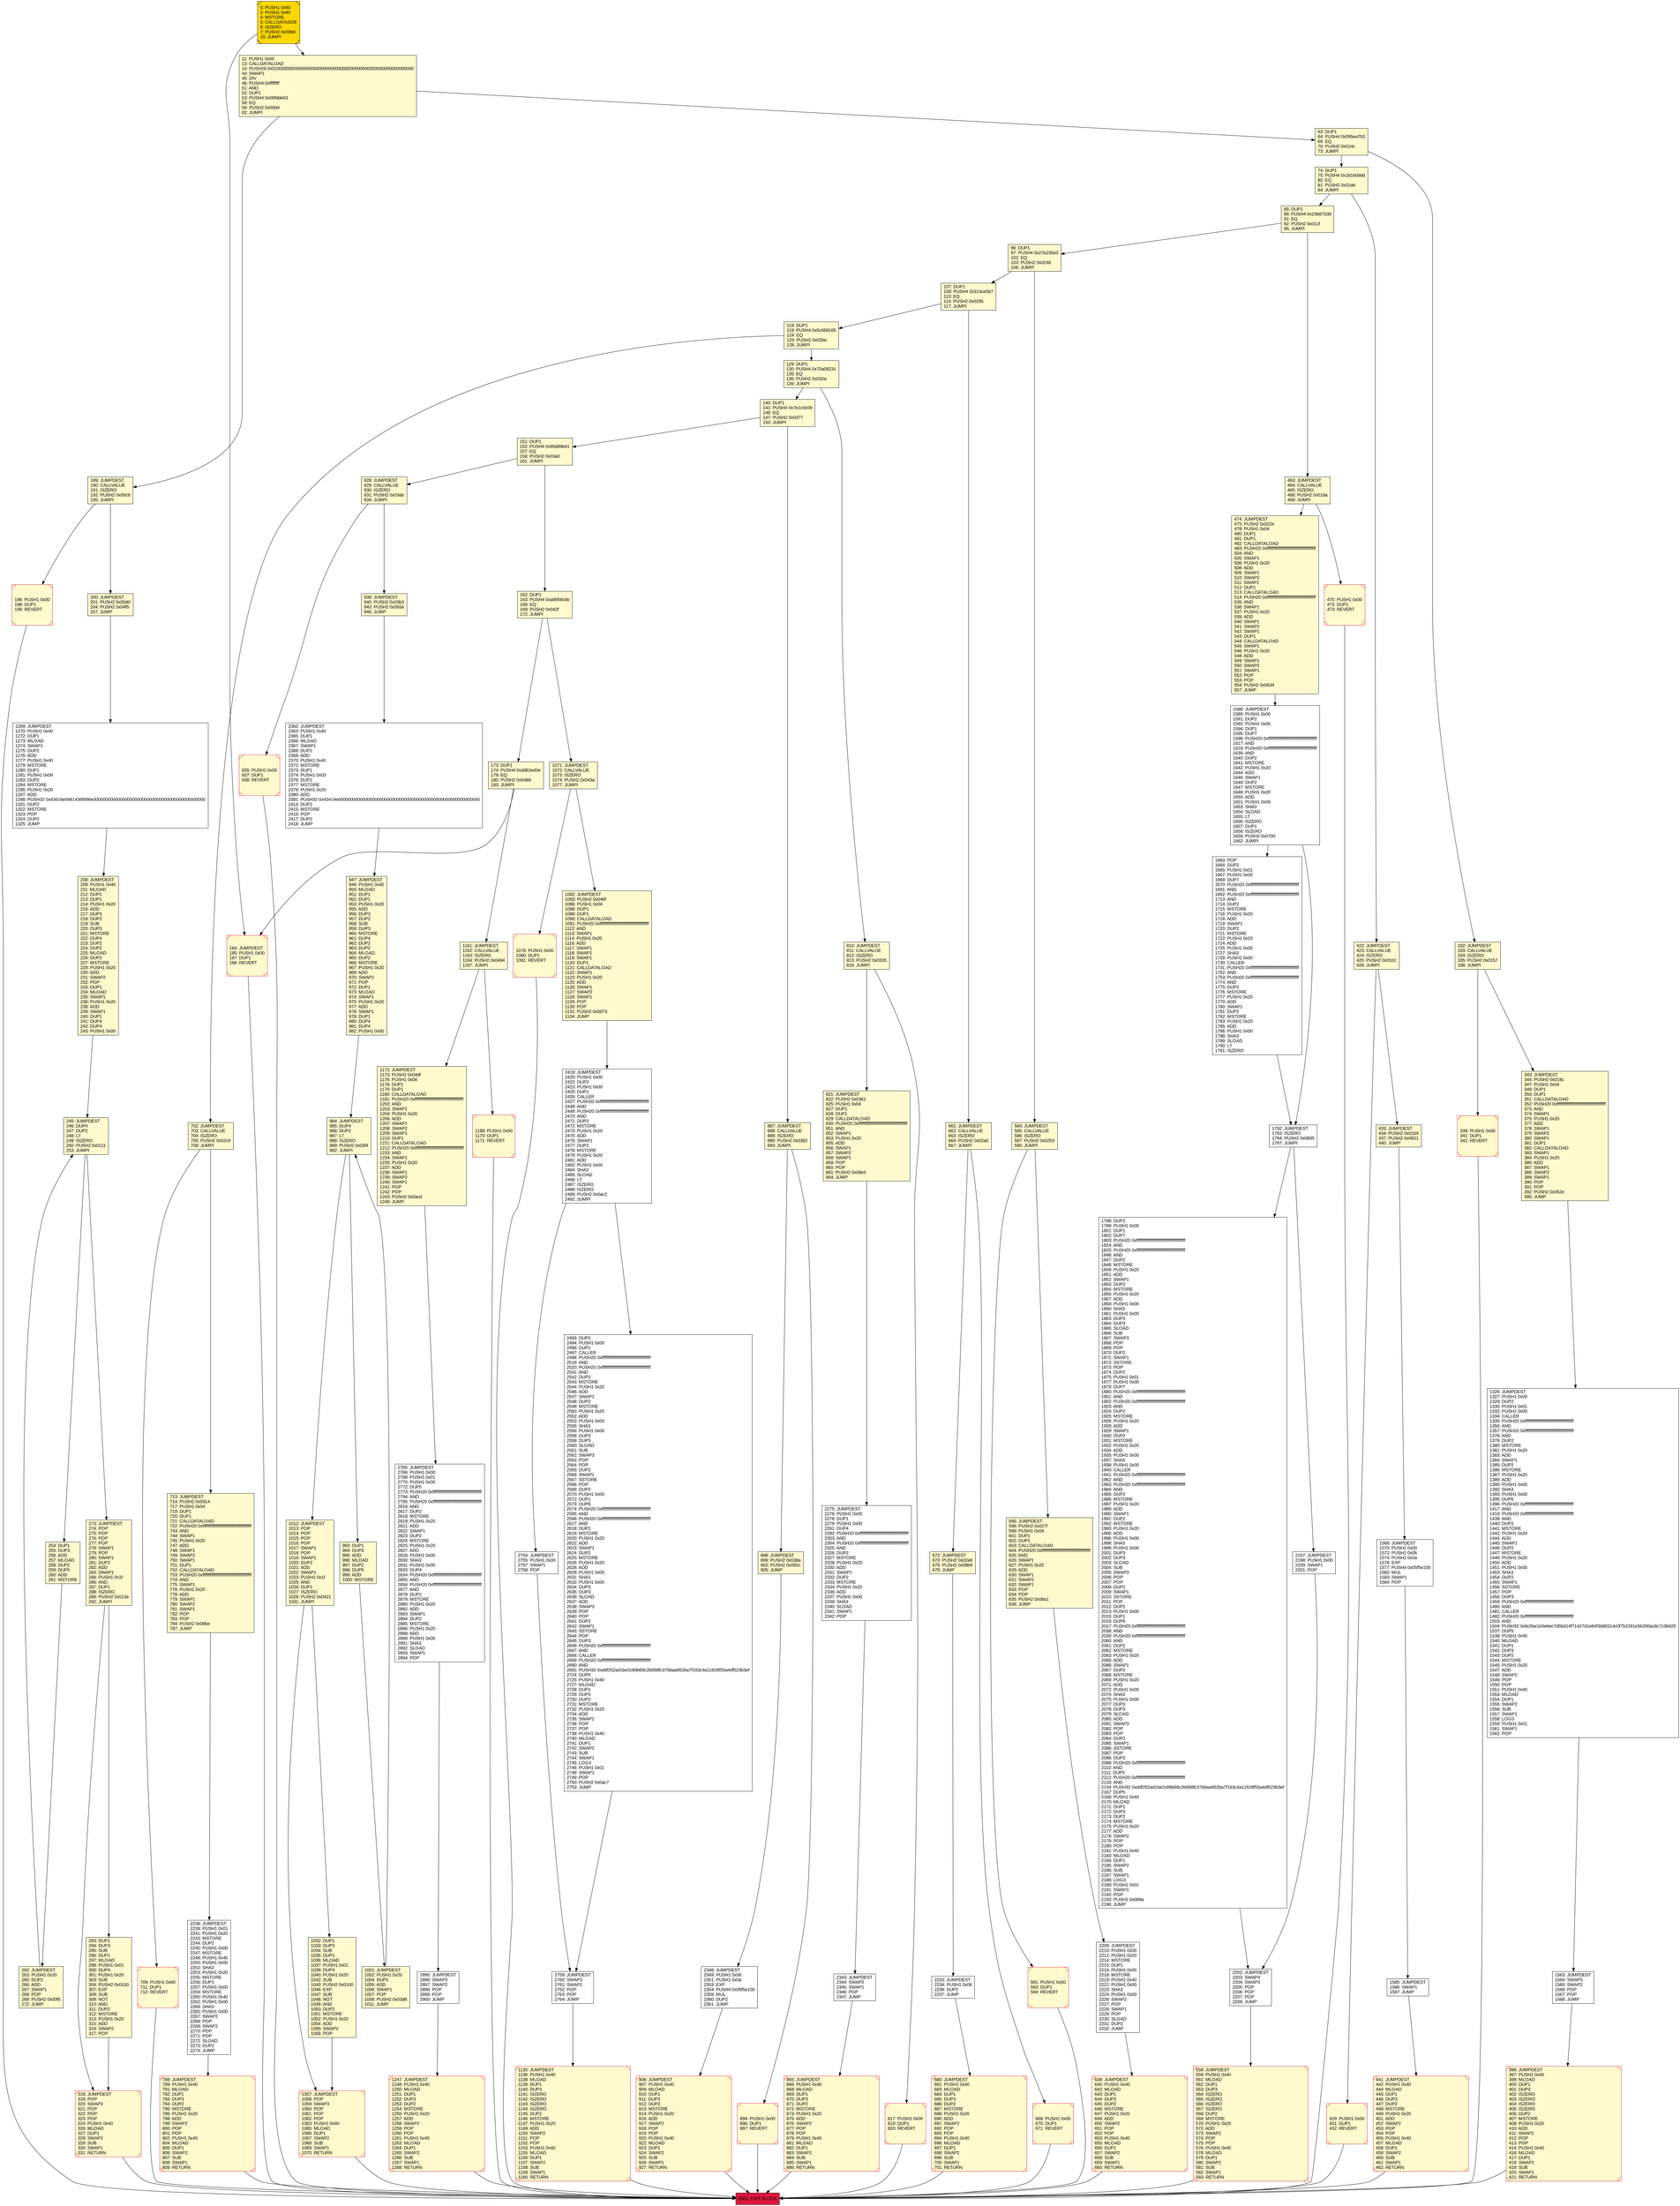 digraph G {
bgcolor=transparent rankdir=UD;
node [shape=box style=filled color=black fillcolor=white fontname=arial fontcolor=black];
140 [label="140: DUP1\l141: PUSH4 0x7e1c0c09\l146: EQ\l147: PUSH2 0x0377\l150: JUMPI\l" fillcolor=lemonchiffon ];
200 [label="200: JUMPDEST\l201: PUSH2 0x00d0\l204: PUSH2 0x04f5\l207: JUMP\l" fillcolor=lemonchiffon ];
947 [label="947: JUMPDEST\l948: PUSH1 0x40\l950: MLOAD\l951: DUP1\l952: DUP1\l953: PUSH1 0x20\l955: ADD\l956: DUP3\l957: DUP2\l958: SUB\l959: DUP3\l960: MSTORE\l961: DUP4\l962: DUP2\l963: DUP2\l964: MLOAD\l965: DUP2\l966: MSTORE\l967: PUSH1 0x20\l969: ADD\l970: SWAP2\l971: POP\l972: DUP1\l973: MLOAD\l974: SWAP1\l975: PUSH1 0x20\l977: ADD\l978: SWAP1\l979: DUP1\l980: DUP4\l981: DUP4\l982: PUSH1 0x00\l" fillcolor=lemonchiffon ];
1032 [label="1032: DUP1\l1033: DUP3\l1034: SUB\l1035: DUP1\l1036: MLOAD\l1037: PUSH1 0x01\l1039: DUP4\l1040: PUSH1 0x20\l1042: SUB\l1043: PUSH2 0x0100\l1046: EXP\l1047: SUB\l1048: NOT\l1049: AND\l1050: DUP2\l1051: MSTORE\l1052: PUSH1 0x20\l1054: ADD\l1055: SWAP2\l1056: POP\l" fillcolor=lemonchiffon ];
935 [label="935: PUSH1 0x00\l937: DUP1\l938: REVERT\l" fillcolor=lemonchiffon shape=Msquare color=crimson ];
441 [label="441: JUMPDEST\l442: PUSH1 0x40\l444: MLOAD\l445: DUP1\l446: DUP3\l447: DUP2\l448: MSTORE\l449: PUSH1 0x20\l451: ADD\l452: SWAP2\l453: POP\l454: POP\l455: PUSH1 0x40\l457: MLOAD\l458: DUP1\l459: SWAP2\l460: SUB\l461: SWAP1\l462: RETURN\l" fillcolor=lemonchiffon shape=Msquare color=crimson ];
429 [label="429: PUSH1 0x00\l431: DUP1\l432: REVERT\l" fillcolor=lemonchiffon shape=Msquare color=crimson ];
672 [label="672: JUMPDEST\l673: PUSH2 0x02a8\l676: PUSH2 0x08b9\l679: JUMP\l" fillcolor=lemonchiffon ];
1161 [label="1161: JUMPDEST\l1162: CALLVALUE\l1163: ISZERO\l1164: PUSH2 0x0494\l1167: JUMPI\l" fillcolor=lemonchiffon ];
558 [label="558: JUMPDEST\l559: PUSH1 0x40\l561: MLOAD\l562: DUP1\l563: DUP3\l564: ISZERO\l565: ISZERO\l566: ISZERO\l567: ISZERO\l568: DUP2\l569: MSTORE\l570: PUSH1 0x20\l572: ADD\l573: SWAP2\l574: POP\l575: POP\l576: PUSH1 0x40\l578: MLOAD\l579: DUP1\l580: SWAP2\l581: SUB\l582: SWAP1\l583: RETURN\l" fillcolor=lemonchiffon shape=Msquare color=crimson ];
63 [label="63: DUP1\l64: PUSH4 0x095ea7b3\l69: EQ\l70: PUSH2 0x014c\l73: JUMPI\l" fillcolor=lemonchiffon ];
273 [label="273: JUMPDEST\l274: POP\l275: POP\l276: POP\l277: POP\l278: SWAP1\l279: POP\l280: SWAP1\l281: DUP2\l282: ADD\l283: SWAP1\l284: PUSH1 0x1f\l286: AND\l287: DUP1\l288: ISZERO\l289: PUSH2 0x013e\l292: JUMPI\l" fillcolor=lemonchiffon ];
680 [label="680: JUMPDEST\l681: PUSH1 0x40\l683: MLOAD\l684: DUP1\l685: DUP3\l686: DUP2\l687: MSTORE\l688: PUSH1 0x20\l690: ADD\l691: SWAP2\l692: POP\l693: POP\l694: PUSH1 0x40\l696: MLOAD\l697: DUP1\l698: SWAP2\l699: SUB\l700: SWAP1\l701: RETURN\l" fillcolor=lemonchiffon shape=Msquare color=crimson ];
1563 [label="1563: JUMPDEST\l1564: SWAP3\l1565: SWAP2\l1566: POP\l1567: POP\l1568: JUMP\l" ];
821 [label="821: JUMPDEST\l822: PUSH2 0x0361\l825: PUSH1 0x04\l827: DUP1\l828: DUP1\l829: CALLDATALOAD\l830: PUSH20 0xffffffffffffffffffffffffffffffffffffffff\l851: AND\l852: SWAP1\l853: PUSH1 0x20\l855: ADD\l856: SWAP1\l857: SWAP2\l858: SWAP1\l859: POP\l860: POP\l861: PUSH2 0x08e3\l864: JUMP\l" fillcolor=lemonchiffon ];
928 [label="928: JUMPDEST\l929: CALLVALUE\l930: ISZERO\l931: PUSH2 0x03ab\l934: JUMPI\l" fillcolor=lemonchiffon ];
293 [label="293: DUP1\l294: DUP3\l295: SUB\l296: DUP1\l297: MLOAD\l298: PUSH1 0x01\l300: DUP4\l301: PUSH1 0x20\l303: SUB\l304: PUSH2 0x0100\l307: EXP\l308: SUB\l309: NOT\l310: AND\l311: DUP2\l312: MSTORE\l313: PUSH1 0x20\l315: ADD\l316: SWAP2\l317: POP\l" fillcolor=lemonchiffon ];
1569 [label="1569: JUMPDEST\l1570: PUSH1 0x00\l1572: PUSH1 0x06\l1574: PUSH1 0x0a\l1576: EXP\l1577: PUSH4 0x05f5e100\l1582: MUL\l1583: SWAP1\l1584: POP\l" ];
1168 [label="1168: PUSH1 0x00\l1170: DUP1\l1171: REVERT\l" fillcolor=lemonchiffon shape=Msquare color=crimson ];
11 [label="11: PUSH1 0x00\l13: CALLDATALOAD\l14: PUSH29 0x0100000000000000000000000000000000000000000000000000000000\l44: SWAP1\l45: DIV\l46: PUSH4 0xffffffff\l51: AND\l52: DUP1\l53: PUSH4 0x06fdde03\l58: EQ\l59: PUSH2 0x00bd\l62: JUMPI\l" fillcolor=lemonchiffon ];
906 [label="906: JUMPDEST\l907: PUSH1 0x40\l909: MLOAD\l910: DUP1\l911: DUP3\l912: DUP2\l913: MSTORE\l914: PUSH1 0x20\l916: ADD\l917: SWAP2\l918: POP\l919: POP\l920: PUSH1 0x40\l922: MLOAD\l923: DUP1\l924: SWAP2\l925: SUB\l926: SWAP1\l927: RETURN\l" fillcolor=lemonchiffon shape=Msquare color=crimson ];
668 [label="668: PUSH1 0x00\l670: DUP1\l671: REVERT\l" fillcolor=lemonchiffon shape=Msquare color=crimson ];
2419 [label="2419: JUMPDEST\l2420: PUSH1 0x00\l2422: DUP2\l2423: PUSH1 0x00\l2425: DUP1\l2426: CALLER\l2427: PUSH20 0xffffffffffffffffffffffffffffffffffffffff\l2448: AND\l2449: PUSH20 0xffffffffffffffffffffffffffffffffffffffff\l2470: AND\l2471: DUP2\l2472: MSTORE\l2473: PUSH1 0x20\l2475: ADD\l2476: SWAP1\l2477: DUP2\l2478: MSTORE\l2479: PUSH1 0x20\l2481: ADD\l2482: PUSH1 0x00\l2484: SHA3\l2485: SLOAD\l2486: LT\l2487: ISZERO\l2488: ISZERO\l2489: PUSH2 0x0ac2\l2492: JUMPI\l" ];
151 [label="151: DUP1\l152: PUSH4 0x95d89b41\l157: EQ\l158: PUSH2 0x03a0\l161: JUMPI\l" fillcolor=lemonchiffon ];
2343 [label="2343: JUMPDEST\l2344: SWAP2\l2345: SWAP1\l2346: POP\l2347: JUMP\l" ];
1135 [label="1135: JUMPDEST\l1136: PUSH1 0x40\l1138: MLOAD\l1139: DUP1\l1140: DUP3\l1141: ISZERO\l1142: ISZERO\l1143: ISZERO\l1144: ISZERO\l1145: DUP2\l1146: MSTORE\l1147: PUSH1 0x20\l1149: ADD\l1150: SWAP2\l1151: POP\l1152: POP\l1153: PUSH1 0x40\l1155: MLOAD\l1156: DUP1\l1157: SWAP2\l1158: SUB\l1159: SWAP1\l1160: RETURN\l" fillcolor=lemonchiffon shape=Msquare color=crimson ];
702 [label="702: JUMPDEST\l703: CALLVALUE\l704: ISZERO\l705: PUSH2 0x02c9\l708: JUMPI\l" fillcolor=lemonchiffon ];
2901 [label="2901: EXIT BLOCK\l" fillcolor=crimson ];
262 [label="262: JUMPDEST\l263: PUSH1 0x20\l265: DUP2\l266: ADD\l267: SWAP1\l268: POP\l269: PUSH2 0x00f5\l272: JUMP\l" fillcolor=lemonchiffon ];
887 [label="887: JUMPDEST\l888: CALLVALUE\l889: ISZERO\l890: PUSH2 0x0382\l893: JUMPI\l" fillcolor=lemonchiffon ];
208 [label="208: JUMPDEST\l209: PUSH1 0x40\l211: MLOAD\l212: DUP1\l213: DUP1\l214: PUSH1 0x20\l216: ADD\l217: DUP3\l218: DUP2\l219: SUB\l220: DUP3\l221: MSTORE\l222: DUP4\l223: DUP2\l224: DUP2\l225: MLOAD\l226: DUP2\l227: MSTORE\l228: PUSH1 0x20\l230: ADD\l231: SWAP2\l232: POP\l233: DUP1\l234: MLOAD\l235: SWAP1\l236: PUSH1 0x20\l238: ADD\l239: SWAP1\l240: DUP1\l241: DUP4\l242: DUP4\l243: PUSH1 0x00\l" fillcolor=lemonchiffon ];
474 [label="474: JUMPDEST\l475: PUSH2 0x022e\l478: PUSH1 0x04\l480: DUP1\l481: DUP1\l482: CALLDATALOAD\l483: PUSH20 0xffffffffffffffffffffffffffffffffffffffff\l504: AND\l505: SWAP1\l506: PUSH1 0x20\l508: ADD\l509: SWAP1\l510: SWAP2\l511: SWAP1\l512: DUP1\l513: CALLDATALOAD\l514: PUSH20 0xffffffffffffffffffffffffffffffffffffffff\l535: AND\l536: SWAP1\l537: PUSH1 0x20\l539: ADD\l540: SWAP1\l541: SWAP2\l542: SWAP1\l543: DUP1\l544: CALLDATALOAD\l545: SWAP1\l546: PUSH1 0x20\l548: ADD\l549: SWAP1\l550: SWAP2\l551: SWAP1\l552: POP\l553: POP\l554: PUSH2 0x0634\l557: JUMP\l" fillcolor=lemonchiffon ];
993 [label="993: DUP1\l994: DUP3\l995: ADD\l996: MLOAD\l997: DUP2\l998: DUP5\l999: ADD\l1000: MSTORE\l" fillcolor=lemonchiffon ];
709 [label="709: PUSH1 0x00\l711: DUP1\l712: REVERT\l" fillcolor=lemonchiffon shape=Msquare color=crimson ];
196 [label="196: PUSH1 0x00\l198: DUP1\l199: REVERT\l" fillcolor=lemonchiffon shape=Msquare color=crimson ];
245 [label="245: JUMPDEST\l246: DUP4\l247: DUP2\l248: LT\l249: ISZERO\l250: PUSH2 0x0111\l253: JUMPI\l" fillcolor=lemonchiffon ];
118 [label="118: DUP1\l119: PUSH4 0x5c658165\l124: EQ\l125: PUSH2 0x02be\l128: JUMPI\l" fillcolor=lemonchiffon ];
189 [label="189: JUMPDEST\l190: CALLVALUE\l191: ISZERO\l192: PUSH2 0x00c8\l195: JUMPI\l" fillcolor=lemonchiffon ];
1247 [label="1247: JUMPDEST\l1248: PUSH1 0x40\l1250: MLOAD\l1251: DUP1\l1252: DUP3\l1253: DUP2\l1254: MSTORE\l1255: PUSH1 0x20\l1257: ADD\l1258: SWAP2\l1259: POP\l1260: POP\l1261: PUSH1 0x40\l1263: MLOAD\l1264: DUP1\l1265: SWAP2\l1266: SUB\l1267: SWAP1\l1268: RETURN\l" fillcolor=lemonchiffon shape=Msquare color=crimson ];
1082 [label="1082: JUMPDEST\l1083: PUSH2 0x046f\l1086: PUSH1 0x04\l1088: DUP1\l1089: DUP1\l1090: CALLDATALOAD\l1091: PUSH20 0xffffffffffffffffffffffffffffffffffffffff\l1112: AND\l1113: SWAP1\l1114: PUSH1 0x20\l1116: ADD\l1117: SWAP1\l1118: SWAP2\l1119: SWAP1\l1120: DUP1\l1121: CALLDATALOAD\l1122: SWAP1\l1123: PUSH1 0x20\l1125: ADD\l1126: SWAP1\l1127: SWAP2\l1128: SWAP1\l1129: POP\l1130: POP\l1131: PUSH2 0x0973\l1134: JUMP\l" fillcolor=lemonchiffon ];
332 [label="332: JUMPDEST\l333: CALLVALUE\l334: ISZERO\l335: PUSH2 0x0157\l338: JUMPI\l" fillcolor=lemonchiffon ];
433 [label="433: JUMPDEST\l434: PUSH2 0x01b9\l437: PUSH2 0x0621\l440: JUMP\l" fillcolor=lemonchiffon ];
470 [label="470: PUSH1 0x00\l472: DUP1\l473: REVERT\l" fillcolor=lemonchiffon shape=Msquare color=crimson ];
2895 [label="2895: JUMPDEST\l2896: SWAP3\l2897: SWAP2\l2898: POP\l2899: POP\l2900: JUMP\l" ];
74 [label="74: DUP1\l75: PUSH4 0x18160ddd\l80: EQ\l81: PUSH2 0x01a6\l84: JUMPI\l" fillcolor=lemonchiffon ];
2209 [label="2209: JUMPDEST\l2210: PUSH1 0x00\l2212: PUSH1 0x20\l2214: MSTORE\l2215: DUP1\l2216: PUSH1 0x00\l2218: MSTORE\l2219: PUSH1 0x40\l2221: PUSH1 0x00\l2223: SHA3\l2224: PUSH1 0x00\l2226: SWAP2\l2227: POP\l2228: SWAP1\l2229: POP\l2230: SLOAD\l2231: DUP2\l2232: JUMP\l" ];
254 [label="254: DUP1\l255: DUP3\l256: ADD\l257: MLOAD\l258: DUP2\l259: DUP5\l260: ADD\l261: MSTORE\l" fillcolor=lemonchiffon ];
1071 [label="1071: JUMPDEST\l1072: CALLVALUE\l1073: ISZERO\l1074: PUSH2 0x043a\l1077: JUMPI\l" fillcolor=lemonchiffon ];
1798 [label="1798: DUP2\l1799: PUSH1 0x00\l1801: DUP1\l1802: DUP7\l1803: PUSH20 0xffffffffffffffffffffffffffffffffffffffff\l1824: AND\l1825: PUSH20 0xffffffffffffffffffffffffffffffffffffffff\l1846: AND\l1847: DUP2\l1848: MSTORE\l1849: PUSH1 0x20\l1851: ADD\l1852: SWAP1\l1853: DUP2\l1854: MSTORE\l1855: PUSH1 0x20\l1857: ADD\l1858: PUSH1 0x00\l1860: SHA3\l1861: PUSH1 0x00\l1863: DUP3\l1864: DUP3\l1865: SLOAD\l1866: SUB\l1867: SWAP3\l1868: POP\l1869: POP\l1870: DUP2\l1871: SWAP1\l1872: SSTORE\l1873: POP\l1874: DUP2\l1875: PUSH1 0x01\l1877: PUSH1 0x00\l1879: DUP7\l1880: PUSH20 0xffffffffffffffffffffffffffffffffffffffff\l1901: AND\l1902: PUSH20 0xffffffffffffffffffffffffffffffffffffffff\l1923: AND\l1924: DUP2\l1925: MSTORE\l1926: PUSH1 0x20\l1928: ADD\l1929: SWAP1\l1930: DUP2\l1931: MSTORE\l1932: PUSH1 0x20\l1934: ADD\l1935: PUSH1 0x00\l1937: SHA3\l1938: PUSH1 0x00\l1940: CALLER\l1941: PUSH20 0xffffffffffffffffffffffffffffffffffffffff\l1962: AND\l1963: PUSH20 0xffffffffffffffffffffffffffffffffffffffff\l1984: AND\l1985: DUP2\l1986: MSTORE\l1987: PUSH1 0x20\l1989: ADD\l1990: SWAP1\l1991: DUP2\l1992: MSTORE\l1993: PUSH1 0x20\l1995: ADD\l1996: PUSH1 0x00\l1998: SHA3\l1999: PUSH1 0x00\l2001: DUP3\l2002: DUP3\l2003: SLOAD\l2004: SUB\l2005: SWAP3\l2006: POP\l2007: POP\l2008: DUP2\l2009: SWAP1\l2010: SSTORE\l2011: POP\l2012: DUP2\l2013: PUSH1 0x00\l2015: DUP1\l2016: DUP6\l2017: PUSH20 0xffffffffffffffffffffffffffffffffffffffff\l2038: AND\l2039: PUSH20 0xffffffffffffffffffffffffffffffffffffffff\l2060: AND\l2061: DUP2\l2062: MSTORE\l2063: PUSH1 0x20\l2065: ADD\l2066: SWAP1\l2067: DUP2\l2068: MSTORE\l2069: PUSH1 0x20\l2071: ADD\l2072: PUSH1 0x00\l2074: SHA3\l2075: PUSH1 0x00\l2077: DUP3\l2078: DUP3\l2079: SLOAD\l2080: ADD\l2081: SWAP3\l2082: POP\l2083: POP\l2084: DUP2\l2085: SWAP1\l2086: SSTORE\l2087: POP\l2088: DUP3\l2089: PUSH20 0xffffffffffffffffffffffffffffffffffffffff\l2110: AND\l2111: DUP5\l2112: PUSH20 0xffffffffffffffffffffffffffffffffffffffff\l2133: AND\l2134: PUSH32 0xddf252ad1be2c89b69c2b068fc378daa952ba7f163c4a11628f55a4df523b3ef\l2167: DUP5\l2168: PUSH1 0x40\l2170: MLOAD\l2171: DUP1\l2172: DUP3\l2173: DUP2\l2174: MSTORE\l2175: PUSH1 0x20\l2177: ADD\l2178: SWAP2\l2179: POP\l2180: POP\l2181: PUSH1 0x40\l2183: MLOAD\l2184: DUP1\l2185: SWAP2\l2186: SUB\l2187: SWAP1\l2188: LOG3\l2189: PUSH1 0x01\l2191: SWAP1\l2192: POP\l2193: PUSH2 0x089a\l2196: JUMP\l" ];
2754 [label="2754: JUMPDEST\l2755: PUSH1 0x00\l2757: SWAP1\l2758: POP\l" ];
1585 [label="1585: JUMPDEST\l1586: SWAP1\l1587: JUMP\l" ];
939 [label="939: JUMPDEST\l940: PUSH2 0x03b3\l943: PUSH2 0x093a\l946: JUMP\l" fillcolor=lemonchiffon ];
1269 [label="1269: JUMPDEST\l1270: PUSH1 0x40\l1272: DUP1\l1273: MLOAD\l1274: SWAP1\l1275: DUP2\l1276: ADD\l1277: PUSH1 0x40\l1279: MSTORE\l1280: DUP1\l1281: PUSH1 0x09\l1283: DUP2\l1284: MSTORE\l1285: PUSH1 0x20\l1287: ADD\l1288: PUSH32 0x43616e5961436f696e0000000000000000000000000000000000000000000000\l1321: DUP2\l1322: MSTORE\l1323: POP\l1324: DUP2\l1325: JUMP\l" ];
1326 [label="1326: JUMPDEST\l1327: PUSH1 0x00\l1329: DUP2\l1330: PUSH1 0x01\l1332: PUSH1 0x00\l1334: CALLER\l1335: PUSH20 0xffffffffffffffffffffffffffffffffffffffff\l1356: AND\l1357: PUSH20 0xffffffffffffffffffffffffffffffffffffffff\l1378: AND\l1379: DUP2\l1380: MSTORE\l1381: PUSH1 0x20\l1383: ADD\l1384: SWAP1\l1385: DUP2\l1386: MSTORE\l1387: PUSH1 0x20\l1389: ADD\l1390: PUSH1 0x00\l1392: SHA3\l1393: PUSH1 0x00\l1395: DUP6\l1396: PUSH20 0xffffffffffffffffffffffffffffffffffffffff\l1417: AND\l1418: PUSH20 0xffffffffffffffffffffffffffffffffffffffff\l1439: AND\l1440: DUP2\l1441: MSTORE\l1442: PUSH1 0x20\l1444: ADD\l1445: SWAP1\l1446: DUP2\l1447: MSTORE\l1448: PUSH1 0x20\l1450: ADD\l1451: PUSH1 0x00\l1453: SHA3\l1454: DUP2\l1455: SWAP1\l1456: SSTORE\l1457: POP\l1458: DUP3\l1459: PUSH20 0xffffffffffffffffffffffffffffffffffffffff\l1480: AND\l1481: CALLER\l1482: PUSH20 0xffffffffffffffffffffffffffffffffffffffff\l1503: AND\l1504: PUSH32 0x8c5be1e5ebec7d5bd14f71427d1e84f3dd0314c0f7b2291e5b200ac8c7c3b925\l1537: DUP5\l1538: PUSH1 0x40\l1540: MLOAD\l1541: DUP1\l1542: DUP3\l1543: DUP2\l1544: MSTORE\l1545: PUSH1 0x20\l1547: ADD\l1548: SWAP2\l1549: POP\l1550: POP\l1551: PUSH1 0x40\l1553: MLOAD\l1554: DUP1\l1555: SWAP2\l1556: SUB\l1557: SWAP1\l1558: LOG3\l1559: PUSH1 0x01\l1561: SWAP1\l1562: POP\l" ];
2202 [label="2202: JUMPDEST\l2203: SWAP4\l2204: SWAP3\l2205: POP\l2206: POP\l2207: POP\l2208: JUMP\l" ];
2238 [label="2238: JUMPDEST\l2239: PUSH1 0x01\l2241: PUSH1 0x20\l2243: MSTORE\l2244: DUP2\l2245: PUSH1 0x00\l2247: MSTORE\l2248: PUSH1 0x40\l2250: PUSH1 0x00\l2252: SHA3\l2253: PUSH1 0x20\l2255: MSTORE\l2256: DUP1\l2257: PUSH1 0x00\l2259: MSTORE\l2260: PUSH1 0x40\l2262: PUSH1 0x00\l2264: SHA3\l2265: PUSH1 0x00\l2267: SWAP2\l2268: POP\l2269: SWAP2\l2270: POP\l2271: POP\l2272: SLOAD\l2273: DUP2\l2274: JUMP\l" ];
817 [label="817: PUSH1 0x00\l819: DUP1\l820: REVERT\l" fillcolor=lemonchiffon shape=Msquare color=crimson ];
2493 [label="2493: DUP2\l2494: PUSH1 0x00\l2496: DUP1\l2497: CALLER\l2498: PUSH20 0xffffffffffffffffffffffffffffffffffffffff\l2519: AND\l2520: PUSH20 0xffffffffffffffffffffffffffffffffffffffff\l2541: AND\l2542: DUP2\l2543: MSTORE\l2544: PUSH1 0x20\l2546: ADD\l2547: SWAP1\l2548: DUP2\l2549: MSTORE\l2550: PUSH1 0x20\l2552: ADD\l2553: PUSH1 0x00\l2555: SHA3\l2556: PUSH1 0x00\l2558: DUP3\l2559: DUP3\l2560: SLOAD\l2561: SUB\l2562: SWAP3\l2563: POP\l2564: POP\l2565: DUP2\l2566: SWAP1\l2567: SSTORE\l2568: POP\l2569: DUP2\l2570: PUSH1 0x00\l2572: DUP1\l2573: DUP6\l2574: PUSH20 0xffffffffffffffffffffffffffffffffffffffff\l2595: AND\l2596: PUSH20 0xffffffffffffffffffffffffffffffffffffffff\l2617: AND\l2618: DUP2\l2619: MSTORE\l2620: PUSH1 0x20\l2622: ADD\l2623: SWAP1\l2624: DUP2\l2625: MSTORE\l2626: PUSH1 0x20\l2628: ADD\l2629: PUSH1 0x00\l2631: SHA3\l2632: PUSH1 0x00\l2634: DUP3\l2635: DUP3\l2636: SLOAD\l2637: ADD\l2638: SWAP3\l2639: POP\l2640: POP\l2641: DUP2\l2642: SWAP1\l2643: SSTORE\l2644: POP\l2645: DUP3\l2646: PUSH20 0xffffffffffffffffffffffffffffffffffffffff\l2667: AND\l2668: CALLER\l2669: PUSH20 0xffffffffffffffffffffffffffffffffffffffff\l2690: AND\l2691: PUSH32 0xddf252ad1be2c89b69c2b068fc378daa952ba7f163c4a11628f55a4df523b3ef\l2724: DUP5\l2725: PUSH1 0x40\l2727: MLOAD\l2728: DUP1\l2729: DUP3\l2730: DUP2\l2731: MSTORE\l2732: PUSH1 0x20\l2734: ADD\l2735: SWAP2\l2736: POP\l2737: POP\l2738: PUSH1 0x40\l2740: MLOAD\l2741: DUP1\l2742: SWAP2\l2743: SUB\l2744: SWAP1\l2745: LOG3\l2746: PUSH1 0x01\l2748: SWAP1\l2749: POP\l2750: PUSH2 0x0ac7\l2753: JUMP\l" ];
1078 [label="1078: PUSH1 0x00\l1080: DUP1\l1081: REVERT\l" fillcolor=lemonchiffon shape=Msquare color=crimson ];
2765 [label="2765: JUMPDEST\l2766: PUSH1 0x00\l2768: PUSH1 0x01\l2770: PUSH1 0x00\l2772: DUP5\l2773: PUSH20 0xffffffffffffffffffffffffffffffffffffffff\l2794: AND\l2795: PUSH20 0xffffffffffffffffffffffffffffffffffffffff\l2816: AND\l2817: DUP2\l2818: MSTORE\l2819: PUSH1 0x20\l2821: ADD\l2822: SWAP1\l2823: DUP2\l2824: MSTORE\l2825: PUSH1 0x20\l2827: ADD\l2828: PUSH1 0x00\l2830: SHA3\l2831: PUSH1 0x00\l2833: DUP4\l2834: PUSH20 0xffffffffffffffffffffffffffffffffffffffff\l2855: AND\l2856: PUSH20 0xffffffffffffffffffffffffffffffffffffffff\l2877: AND\l2878: DUP2\l2879: MSTORE\l2880: PUSH1 0x20\l2882: ADD\l2883: SWAP1\l2884: DUP2\l2885: MSTORE\l2886: PUSH1 0x20\l2888: ADD\l2889: PUSH1 0x00\l2891: SHA3\l2892: SLOAD\l2893: SWAP1\l2894: POP\l" ];
318 [label="318: JUMPDEST\l319: POP\l320: SWAP3\l321: POP\l322: POP\l323: POP\l324: PUSH1 0x40\l326: MLOAD\l327: DUP1\l328: SWAP2\l329: SUB\l330: SWAP1\l331: RETURN\l" fillcolor=lemonchiffon shape=Msquare color=crimson ];
1001 [label="1001: JUMPDEST\l1002: PUSH1 0x20\l1004: DUP2\l1005: ADD\l1006: SWAP1\l1007: POP\l1008: PUSH2 0x03d8\l1011: JUMP\l" fillcolor=lemonchiffon ];
422 [label="422: JUMPDEST\l423: CALLVALUE\l424: ISZERO\l425: PUSH2 0x01b1\l428: JUMPI\l" fillcolor=lemonchiffon ];
788 [label="788: JUMPDEST\l789: PUSH1 0x40\l791: MLOAD\l792: DUP1\l793: DUP3\l794: DUP2\l795: MSTORE\l796: PUSH1 0x20\l798: ADD\l799: SWAP2\l800: POP\l801: POP\l802: PUSH1 0x40\l804: MLOAD\l805: DUP1\l806: SWAP2\l807: SUB\l808: SWAP1\l809: RETURN\l" fillcolor=lemonchiffon shape=Msquare color=crimson ];
85 [label="85: DUP1\l86: PUSH4 0x23b872dd\l91: EQ\l92: PUSH2 0x01cf\l95: JUMPI\l" fillcolor=lemonchiffon ];
898 [label="898: JUMPDEST\l899: PUSH2 0x038a\l902: PUSH2 0x092c\l905: JUMP\l" fillcolor=lemonchiffon ];
396 [label="396: JUMPDEST\l397: PUSH1 0x40\l399: MLOAD\l400: DUP1\l401: DUP3\l402: ISZERO\l403: ISZERO\l404: ISZERO\l405: ISZERO\l406: DUP2\l407: MSTORE\l408: PUSH1 0x20\l410: ADD\l411: SWAP2\l412: POP\l413: POP\l414: PUSH1 0x40\l416: MLOAD\l417: DUP1\l418: SWAP2\l419: SUB\l420: SWAP1\l421: RETURN\l" fillcolor=lemonchiffon shape=Msquare color=crimson ];
162 [label="162: DUP1\l163: PUSH4 0xa9059cbb\l168: EQ\l169: PUSH2 0x042f\l172: JUMPI\l" fillcolor=lemonchiffon ];
96 [label="96: DUP1\l97: PUSH4 0x27e235e3\l102: EQ\l103: PUSH2 0x0248\l106: JUMPI\l" fillcolor=lemonchiffon ];
1057 [label="1057: JUMPDEST\l1058: POP\l1059: SWAP3\l1060: POP\l1061: POP\l1062: POP\l1063: PUSH1 0x40\l1065: MLOAD\l1066: DUP1\l1067: SWAP2\l1068: SUB\l1069: SWAP1\l1070: RETURN\l" fillcolor=lemonchiffon shape=Msquare color=crimson ];
810 [label="810: JUMPDEST\l811: CALLVALUE\l812: ISZERO\l813: PUSH2 0x0335\l816: JUMPI\l" fillcolor=lemonchiffon ];
184 [label="184: JUMPDEST\l185: PUSH1 0x00\l187: DUP1\l188: REVERT\l" fillcolor=lemonchiffon shape=Msquare color=crimson ];
2362 [label="2362: JUMPDEST\l2363: PUSH1 0x40\l2365: DUP1\l2366: MLOAD\l2367: SWAP1\l2368: DUP2\l2369: ADD\l2370: PUSH1 0x40\l2372: MSTORE\l2373: DUP1\l2374: PUSH1 0x03\l2376: DUP2\l2377: MSTORE\l2378: PUSH1 0x20\l2380: ADD\l2381: PUSH32 0x43414e0000000000000000000000000000000000000000000000000000000000\l2414: DUP2\l2415: MSTORE\l2416: POP\l2417: DUP2\l2418: JUMP\l" ];
1663 [label="1663: POP\l1664: DUP2\l1665: PUSH1 0x01\l1667: PUSH1 0x00\l1669: DUP7\l1670: PUSH20 0xffffffffffffffffffffffffffffffffffffffff\l1691: AND\l1692: PUSH20 0xffffffffffffffffffffffffffffffffffffffff\l1713: AND\l1714: DUP2\l1715: MSTORE\l1716: PUSH1 0x20\l1718: ADD\l1719: SWAP1\l1720: DUP2\l1721: MSTORE\l1722: PUSH1 0x20\l1724: ADD\l1725: PUSH1 0x00\l1727: SHA3\l1728: PUSH1 0x00\l1730: CALLER\l1731: PUSH20 0xffffffffffffffffffffffffffffffffffffffff\l1752: AND\l1753: PUSH20 0xffffffffffffffffffffffffffffffffffffffff\l1774: AND\l1775: DUP2\l1776: MSTORE\l1777: PUSH1 0x20\l1779: ADD\l1780: SWAP1\l1781: DUP2\l1782: MSTORE\l1783: PUSH1 0x20\l1785: ADD\l1786: PUSH1 0x00\l1788: SHA3\l1789: SLOAD\l1790: LT\l1791: ISZERO\l" ];
0 [label="0: PUSH1 0x60\l2: PUSH1 0x40\l4: MSTORE\l5: CALLDATASIZE\l6: ISZERO\l7: PUSH2 0x00b8\l10: JUMPI\l" fillcolor=lemonchiffon shape=Msquare fillcolor=gold ];
1792 [label="1792: JUMPDEST\l1793: ISZERO\l1794: PUSH2 0x0895\l1797: JUMPI\l" ];
1012 [label="1012: JUMPDEST\l1013: POP\l1014: POP\l1015: POP\l1016: POP\l1017: SWAP1\l1018: POP\l1019: SWAP1\l1020: DUP2\l1021: ADD\l1022: SWAP1\l1023: PUSH1 0x1f\l1025: AND\l1026: DUP1\l1027: ISZERO\l1028: PUSH2 0x0421\l1031: JUMPI\l" fillcolor=lemonchiffon ];
639 [label="639: JUMPDEST\l640: PUSH1 0x40\l642: MLOAD\l643: DUP1\l644: DUP3\l645: DUP2\l646: MSTORE\l647: PUSH1 0x20\l649: ADD\l650: SWAP2\l651: POP\l652: POP\l653: PUSH1 0x40\l655: MLOAD\l656: DUP1\l657: SWAP2\l658: SUB\l659: SWAP1\l660: RETURN\l" fillcolor=lemonchiffon shape=Msquare color=crimson ];
1172 [label="1172: JUMPDEST\l1173: PUSH2 0x04df\l1176: PUSH1 0x04\l1178: DUP1\l1179: DUP1\l1180: CALLDATALOAD\l1181: PUSH20 0xffffffffffffffffffffffffffffffffffffffff\l1202: AND\l1203: SWAP1\l1204: PUSH1 0x20\l1206: ADD\l1207: SWAP1\l1208: SWAP2\l1209: SWAP1\l1210: DUP1\l1211: CALLDATALOAD\l1212: PUSH20 0xffffffffffffffffffffffffffffffffffffffff\l1233: AND\l1234: SWAP1\l1235: PUSH1 0x20\l1237: ADD\l1238: SWAP1\l1239: SWAP2\l1240: SWAP1\l1241: POP\l1242: POP\l1243: PUSH2 0x0acd\l1246: JUMP\l" fillcolor=lemonchiffon ];
865 [label="865: JUMPDEST\l866: PUSH1 0x40\l868: MLOAD\l869: DUP1\l870: DUP3\l871: DUP2\l872: MSTORE\l873: PUSH1 0x20\l875: ADD\l876: SWAP2\l877: POP\l878: POP\l879: PUSH1 0x40\l881: MLOAD\l882: DUP1\l883: SWAP2\l884: SUB\l885: SWAP1\l886: RETURN\l" fillcolor=lemonchiffon shape=Msquare color=crimson ];
2233 [label="2233: JUMPDEST\l2234: PUSH1 0x06\l2236: DUP2\l2237: JUMP\l" ];
2197 [label="2197: JUMPDEST\l2198: PUSH1 0x00\l2200: SWAP1\l2201: POP\l" ];
343 [label="343: JUMPDEST\l344: PUSH2 0x018c\l347: PUSH1 0x04\l349: DUP1\l350: DUP1\l351: CALLDATALOAD\l352: PUSH20 0xffffffffffffffffffffffffffffffffffffffff\l373: AND\l374: SWAP1\l375: PUSH1 0x20\l377: ADD\l378: SWAP1\l379: SWAP2\l380: SWAP1\l381: DUP1\l382: CALLDATALOAD\l383: SWAP1\l384: PUSH1 0x20\l386: ADD\l387: SWAP1\l388: SWAP2\l389: SWAP1\l390: POP\l391: POP\l392: PUSH2 0x052e\l395: JUMP\l" fillcolor=lemonchiffon ];
713 [label="713: JUMPDEST\l714: PUSH2 0x0314\l717: PUSH1 0x04\l719: DUP1\l720: DUP1\l721: CALLDATALOAD\l722: PUSH20 0xffffffffffffffffffffffffffffffffffffffff\l743: AND\l744: SWAP1\l745: PUSH1 0x20\l747: ADD\l748: SWAP1\l749: SWAP2\l750: SWAP1\l751: DUP1\l752: CALLDATALOAD\l753: PUSH20 0xffffffffffffffffffffffffffffffffffffffff\l774: AND\l775: SWAP1\l776: PUSH1 0x20\l778: ADD\l779: SWAP1\l780: SWAP2\l781: SWAP1\l782: POP\l783: POP\l784: PUSH2 0x08be\l787: JUMP\l" fillcolor=lemonchiffon ];
463 [label="463: JUMPDEST\l464: CALLVALUE\l465: ISZERO\l466: PUSH2 0x01da\l469: JUMPI\l" fillcolor=lemonchiffon ];
107 [label="107: DUP1\l108: PUSH4 0x313ce567\l113: EQ\l114: PUSH2 0x0295\l117: JUMPI\l" fillcolor=lemonchiffon ];
894 [label="894: PUSH1 0x00\l896: DUP1\l897: REVERT\l" fillcolor=lemonchiffon shape=Msquare color=crimson ];
1588 [label="1588: JUMPDEST\l1589: PUSH1 0x00\l1591: DUP2\l1592: PUSH1 0x00\l1594: DUP1\l1595: DUP7\l1596: PUSH20 0xffffffffffffffffffffffffffffffffffffffff\l1617: AND\l1618: PUSH20 0xffffffffffffffffffffffffffffffffffffffff\l1639: AND\l1640: DUP2\l1641: MSTORE\l1642: PUSH1 0x20\l1644: ADD\l1645: SWAP1\l1646: DUP2\l1647: MSTORE\l1648: PUSH1 0x20\l1650: ADD\l1651: PUSH1 0x00\l1653: SHA3\l1654: SLOAD\l1655: LT\l1656: ISZERO\l1657: DUP1\l1658: ISZERO\l1659: PUSH2 0x0700\l1662: JUMPI\l" ];
173 [label="173: DUP1\l174: PUSH4 0xdd62ed3e\l179: EQ\l180: PUSH2 0x0489\l183: JUMPI\l" fillcolor=lemonchiffon ];
2348 [label="2348: JUMPDEST\l2349: PUSH1 0x06\l2351: PUSH1 0x0a\l2353: EXP\l2354: PUSH4 0x05f5e100\l2359: MUL\l2360: DUP2\l2361: JUMP\l" ];
591 [label="591: PUSH1 0x00\l593: DUP1\l594: REVERT\l" fillcolor=lemonchiffon shape=Msquare color=crimson ];
595 [label="595: JUMPDEST\l596: PUSH2 0x027f\l599: PUSH1 0x04\l601: DUP1\l602: DUP1\l603: CALLDATALOAD\l604: PUSH20 0xffffffffffffffffffffffffffffffffffffffff\l625: AND\l626: SWAP1\l627: PUSH1 0x20\l629: ADD\l630: SWAP1\l631: SWAP2\l632: SWAP1\l633: POP\l634: POP\l635: PUSH2 0x08a1\l638: JUMP\l" fillcolor=lemonchiffon ];
984 [label="984: JUMPDEST\l985: DUP4\l986: DUP2\l987: LT\l988: ISZERO\l989: PUSH2 0x03f4\l992: JUMPI\l" fillcolor=lemonchiffon ];
584 [label="584: JUMPDEST\l585: CALLVALUE\l586: ISZERO\l587: PUSH2 0x0253\l590: JUMPI\l" fillcolor=lemonchiffon ];
2275 [label="2275: JUMPDEST\l2276: PUSH1 0x00\l2278: DUP1\l2279: PUSH1 0x00\l2281: DUP4\l2282: PUSH20 0xffffffffffffffffffffffffffffffffffffffff\l2303: AND\l2304: PUSH20 0xffffffffffffffffffffffffffffffffffffffff\l2325: AND\l2326: DUP2\l2327: MSTORE\l2328: PUSH1 0x20\l2330: ADD\l2331: SWAP1\l2332: DUP2\l2333: MSTORE\l2334: PUSH1 0x20\l2336: ADD\l2337: PUSH1 0x00\l2339: SHA3\l2340: SLOAD\l2341: SWAP1\l2342: POP\l" ];
339 [label="339: PUSH1 0x00\l341: DUP1\l342: REVERT\l" fillcolor=lemonchiffon shape=Msquare color=crimson ];
661 [label="661: JUMPDEST\l662: CALLVALUE\l663: ISZERO\l664: PUSH2 0x02a0\l667: JUMPI\l" fillcolor=lemonchiffon ];
129 [label="129: DUP1\l130: PUSH4 0x70a08231\l135: EQ\l136: PUSH2 0x032a\l139: JUMPI\l" fillcolor=lemonchiffon ];
2759 [label="2759: JUMPDEST\l2760: SWAP3\l2761: SWAP2\l2762: POP\l2763: POP\l2764: JUMP\l" ];
1135 -> 2901;
208 -> 245;
1071 -> 1082;
189 -> 196;
85 -> 96;
1792 -> 2197;
151 -> 928;
245 -> 254;
2895 -> 1247;
584 -> 591;
584 -> 595;
1161 -> 1168;
11 -> 63;
107 -> 661;
1588 -> 1792;
470 -> 2901;
254 -> 262;
984 -> 1012;
810 -> 817;
928 -> 935;
196 -> 2901;
702 -> 709;
709 -> 2901;
2238 -> 788;
273 -> 293;
1247 -> 2901;
939 -> 2362;
118 -> 702;
140 -> 151;
262 -> 245;
129 -> 810;
898 -> 2348;
713 -> 2238;
558 -> 2901;
1001 -> 984;
1082 -> 2419;
96 -> 584;
680 -> 2901;
162 -> 173;
935 -> 2901;
433 -> 1569;
429 -> 2901;
173 -> 184;
1588 -> 1663;
140 -> 887;
11 -> 189;
2197 -> 2202;
343 -> 1326;
441 -> 2901;
63 -> 332;
1168 -> 2901;
96 -> 107;
668 -> 2901;
189 -> 200;
906 -> 2901;
63 -> 74;
1172 -> 2765;
2493 -> 2759;
245 -> 273;
1012 -> 1057;
85 -> 463;
0 -> 184;
1663 -> 1792;
2754 -> 2759;
702 -> 713;
887 -> 894;
200 -> 1269;
332 -> 339;
474 -> 1588;
865 -> 2901;
293 -> 318;
151 -> 162;
894 -> 2901;
984 -> 993;
1585 -> 441;
2343 -> 865;
1563 -> 396;
595 -> 2209;
118 -> 129;
639 -> 2901;
2202 -> 558;
810 -> 821;
332 -> 343;
339 -> 2901;
463 -> 470;
422 -> 429;
1326 -> 1563;
1569 -> 1585;
928 -> 939;
2759 -> 1135;
2419 -> 2493;
273 -> 318;
2275 -> 2343;
2209 -> 639;
107 -> 118;
1032 -> 1057;
591 -> 2901;
1792 -> 1798;
2362 -> 947;
463 -> 474;
2419 -> 2754;
1078 -> 2901;
661 -> 668;
817 -> 2901;
993 -> 1001;
2233 -> 680;
162 -> 1071;
1012 -> 1032;
74 -> 85;
422 -> 433;
2348 -> 906;
821 -> 2275;
2765 -> 2895;
74 -> 422;
672 -> 2233;
1161 -> 1172;
396 -> 2901;
1269 -> 208;
184 -> 2901;
1071 -> 1078;
1057 -> 2901;
947 -> 984;
0 -> 11;
661 -> 672;
788 -> 2901;
318 -> 2901;
887 -> 898;
173 -> 1161;
1798 -> 2202;
129 -> 140;
}